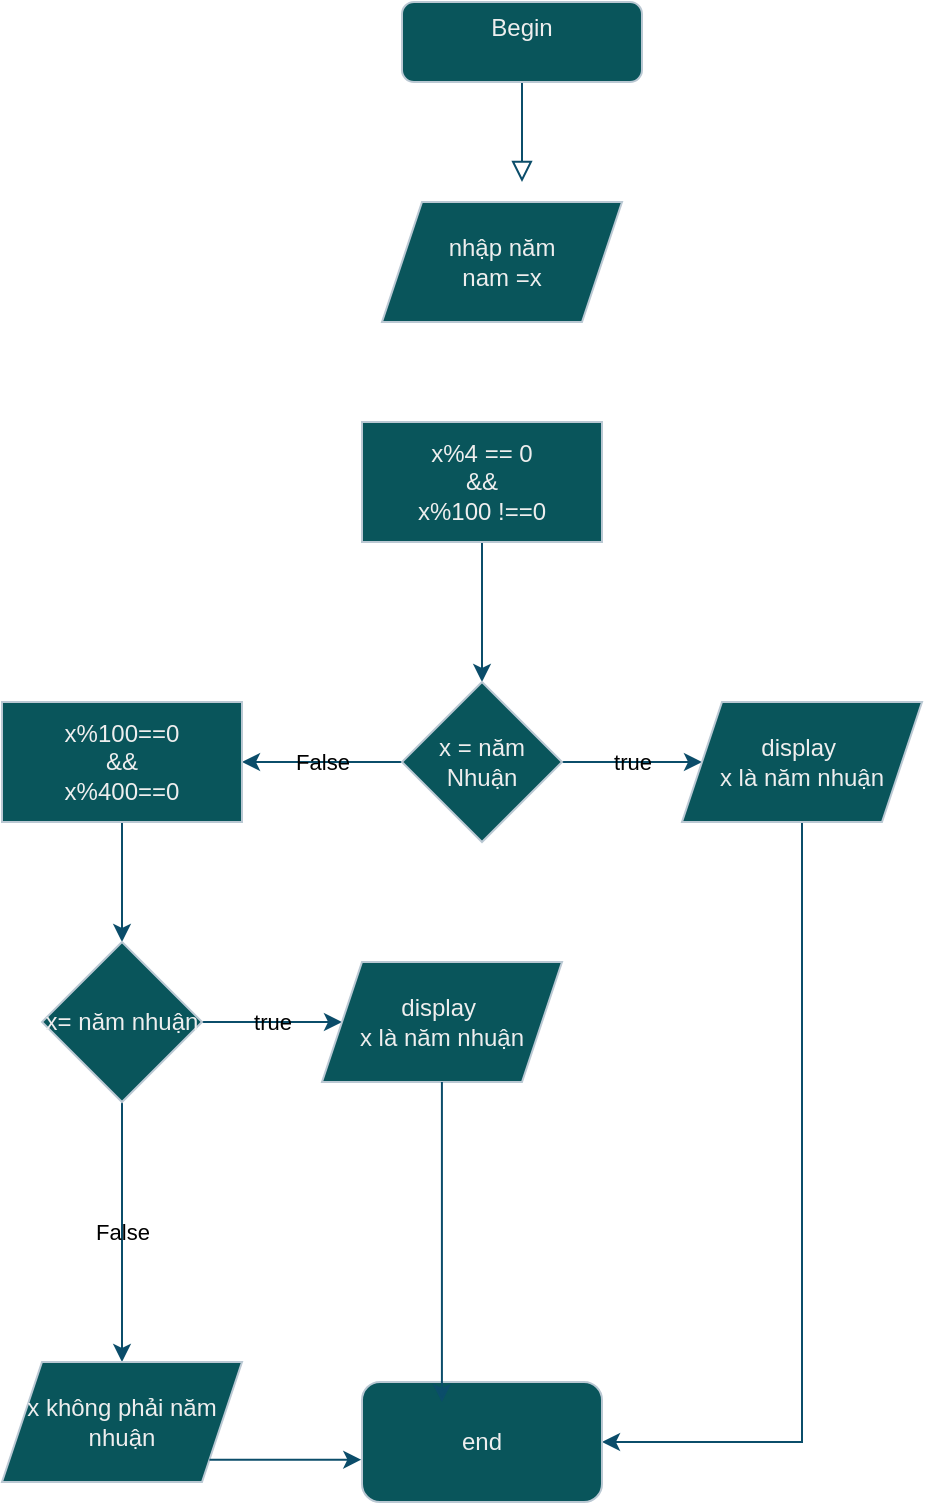 <mxfile version="26.1.1">
  <diagram id="C5RBs43oDa-KdzZeNtuy" name="Page-1">
    <mxGraphModel dx="1050" dy="522" grid="1" gridSize="10" guides="1" tooltips="1" connect="1" arrows="1" fold="1" page="1" pageScale="1" pageWidth="827" pageHeight="1169" math="0" shadow="0">
      <root>
        <mxCell id="WIyWlLk6GJQsqaUBKTNV-0" />
        <mxCell id="WIyWlLk6GJQsqaUBKTNV-1" parent="WIyWlLk6GJQsqaUBKTNV-0" />
        <mxCell id="WIyWlLk6GJQsqaUBKTNV-2" value="" style="rounded=0;html=1;jettySize=auto;orthogonalLoop=1;fontSize=11;endArrow=block;endFill=0;endSize=8;strokeWidth=1;shadow=0;labelBackgroundColor=none;edgeStyle=orthogonalEdgeStyle;strokeColor=#0B4D6A;fontColor=default;" parent="WIyWlLk6GJQsqaUBKTNV-1" source="WIyWlLk6GJQsqaUBKTNV-3" edge="1">
          <mxGeometry relative="1" as="geometry">
            <mxPoint x="400" y="160" as="targetPoint" />
          </mxGeometry>
        </mxCell>
        <mxCell id="WIyWlLk6GJQsqaUBKTNV-3" value="Begin&lt;div&gt;&lt;br&gt;&lt;/div&gt;" style="rounded=1;whiteSpace=wrap;html=1;fontSize=12;glass=0;strokeWidth=1;shadow=0;labelBackgroundColor=none;fillColor=#09555B;strokeColor=#BAC8D3;fontColor=#EEEEEE;" parent="WIyWlLk6GJQsqaUBKTNV-1" vertex="1">
          <mxGeometry x="340" y="70" width="120" height="40" as="geometry" />
        </mxCell>
        <mxCell id="Fe9rdU2uJKPRfAR6wfrC-0" value="nhập năm&lt;div&gt;nam =x&lt;/div&gt;" style="shape=parallelogram;perimeter=parallelogramPerimeter;whiteSpace=wrap;html=1;fixedSize=1;labelBackgroundColor=none;fillColor=#09555B;strokeColor=#BAC8D3;fontColor=#EEEEEE;" parent="WIyWlLk6GJQsqaUBKTNV-1" vertex="1">
          <mxGeometry x="330" y="170" width="120" height="60" as="geometry" />
        </mxCell>
        <mxCell id="CvrpxHyo38sPJbzgkoLq-2" value="" style="edgeStyle=orthogonalEdgeStyle;rounded=0;orthogonalLoop=1;jettySize=auto;html=1;labelBackgroundColor=none;strokeColor=#0B4D6A;fontColor=default;" edge="1" parent="WIyWlLk6GJQsqaUBKTNV-1" source="CvrpxHyo38sPJbzgkoLq-0" target="CvrpxHyo38sPJbzgkoLq-1">
          <mxGeometry relative="1" as="geometry" />
        </mxCell>
        <mxCell id="CvrpxHyo38sPJbzgkoLq-0" value="x%4 == 0&lt;div&gt;&amp;amp;&amp;amp;&lt;/div&gt;&lt;div&gt;x%100 !==0&lt;/div&gt;" style="whiteSpace=wrap;html=1;labelBackgroundColor=none;fillColor=#09555B;strokeColor=#BAC8D3;fontColor=#EEEEEE;" vertex="1" parent="WIyWlLk6GJQsqaUBKTNV-1">
          <mxGeometry x="320" y="280" width="120" height="60" as="geometry" />
        </mxCell>
        <mxCell id="CvrpxHyo38sPJbzgkoLq-4" value="true" style="edgeStyle=orthogonalEdgeStyle;rounded=0;orthogonalLoop=1;jettySize=auto;html=1;labelBackgroundColor=none;strokeColor=#0B4D6A;fontColor=default;" edge="1" parent="WIyWlLk6GJQsqaUBKTNV-1" source="CvrpxHyo38sPJbzgkoLq-1" target="CvrpxHyo38sPJbzgkoLq-3">
          <mxGeometry relative="1" as="geometry" />
        </mxCell>
        <mxCell id="CvrpxHyo38sPJbzgkoLq-6" value="False" style="edgeStyle=orthogonalEdgeStyle;rounded=0;orthogonalLoop=1;jettySize=auto;html=1;labelBackgroundColor=none;strokeColor=#0B4D6A;fontColor=default;" edge="1" parent="WIyWlLk6GJQsqaUBKTNV-1" source="CvrpxHyo38sPJbzgkoLq-1">
          <mxGeometry relative="1" as="geometry">
            <mxPoint x="260" y="450" as="targetPoint" />
          </mxGeometry>
        </mxCell>
        <mxCell id="CvrpxHyo38sPJbzgkoLq-1" value="x = năm Nhuận" style="rhombus;whiteSpace=wrap;html=1;labelBackgroundColor=none;fillColor=#09555B;strokeColor=#BAC8D3;fontColor=#EEEEEE;" vertex="1" parent="WIyWlLk6GJQsqaUBKTNV-1">
          <mxGeometry x="340" y="410" width="80" height="80" as="geometry" />
        </mxCell>
        <mxCell id="CvrpxHyo38sPJbzgkoLq-15" style="edgeStyle=orthogonalEdgeStyle;rounded=0;orthogonalLoop=1;jettySize=auto;html=1;entryX=1;entryY=0.5;entryDx=0;entryDy=0;labelBackgroundColor=none;strokeColor=#0B4D6A;fontColor=default;" edge="1" parent="WIyWlLk6GJQsqaUBKTNV-1" source="CvrpxHyo38sPJbzgkoLq-3" target="CvrpxHyo38sPJbzgkoLq-14">
          <mxGeometry relative="1" as="geometry">
            <Array as="points">
              <mxPoint x="540" y="790" />
            </Array>
          </mxGeometry>
        </mxCell>
        <mxCell id="CvrpxHyo38sPJbzgkoLq-3" value="display&amp;nbsp;&lt;div&gt;x là năm nhuận&lt;/div&gt;" style="shape=parallelogram;perimeter=parallelogramPerimeter;whiteSpace=wrap;html=1;fixedSize=1;labelBackgroundColor=none;fillColor=#09555B;strokeColor=#BAC8D3;fontColor=#EEEEEE;" vertex="1" parent="WIyWlLk6GJQsqaUBKTNV-1">
          <mxGeometry x="480" y="420" width="120" height="60" as="geometry" />
        </mxCell>
        <mxCell id="CvrpxHyo38sPJbzgkoLq-9" value="" style="edgeStyle=orthogonalEdgeStyle;rounded=0;orthogonalLoop=1;jettySize=auto;html=1;labelBackgroundColor=none;strokeColor=#0B4D6A;fontColor=default;" edge="1" parent="WIyWlLk6GJQsqaUBKTNV-1" source="CvrpxHyo38sPJbzgkoLq-7" target="CvrpxHyo38sPJbzgkoLq-8">
          <mxGeometry relative="1" as="geometry" />
        </mxCell>
        <mxCell id="CvrpxHyo38sPJbzgkoLq-7" value="x%100==0&lt;div&gt;&amp;amp;&amp;amp;&lt;/div&gt;&lt;div&gt;x%400==0&lt;/div&gt;" style="whiteSpace=wrap;html=1;labelBackgroundColor=none;fillColor=#09555B;strokeColor=#BAC8D3;fontColor=#EEEEEE;" vertex="1" parent="WIyWlLk6GJQsqaUBKTNV-1">
          <mxGeometry x="140" y="420" width="120" height="60" as="geometry" />
        </mxCell>
        <mxCell id="CvrpxHyo38sPJbzgkoLq-11" value="true" style="edgeStyle=orthogonalEdgeStyle;rounded=0;orthogonalLoop=1;jettySize=auto;html=1;labelBackgroundColor=none;strokeColor=#0B4D6A;fontColor=default;" edge="1" parent="WIyWlLk6GJQsqaUBKTNV-1" source="CvrpxHyo38sPJbzgkoLq-8" target="CvrpxHyo38sPJbzgkoLq-10">
          <mxGeometry relative="1" as="geometry" />
        </mxCell>
        <mxCell id="CvrpxHyo38sPJbzgkoLq-13" value="False" style="edgeStyle=orthogonalEdgeStyle;rounded=0;orthogonalLoop=1;jettySize=auto;html=1;labelBackgroundColor=none;strokeColor=#0B4D6A;fontColor=default;" edge="1" parent="WIyWlLk6GJQsqaUBKTNV-1" source="CvrpxHyo38sPJbzgkoLq-8" target="CvrpxHyo38sPJbzgkoLq-12">
          <mxGeometry relative="1" as="geometry">
            <Array as="points">
              <mxPoint x="200" y="650" />
              <mxPoint x="200" y="650" />
            </Array>
          </mxGeometry>
        </mxCell>
        <mxCell id="CvrpxHyo38sPJbzgkoLq-8" value="x= năm nhuận" style="rhombus;whiteSpace=wrap;html=1;labelBackgroundColor=none;fillColor=#09555B;strokeColor=#BAC8D3;fontColor=#EEEEEE;" vertex="1" parent="WIyWlLk6GJQsqaUBKTNV-1">
          <mxGeometry x="160" y="540" width="80" height="80" as="geometry" />
        </mxCell>
        <mxCell id="CvrpxHyo38sPJbzgkoLq-10" value="display&amp;nbsp;&lt;div&gt;x là năm nhuận&lt;/div&gt;" style="shape=parallelogram;perimeter=parallelogramPerimeter;whiteSpace=wrap;html=1;fixedSize=1;labelBackgroundColor=none;fillColor=#09555B;strokeColor=#BAC8D3;fontColor=#EEEEEE;" vertex="1" parent="WIyWlLk6GJQsqaUBKTNV-1">
          <mxGeometry x="300" y="550" width="120" height="60" as="geometry" />
        </mxCell>
        <mxCell id="CvrpxHyo38sPJbzgkoLq-12" value="x không phải năm&lt;div&gt;nhuận&lt;/div&gt;" style="shape=parallelogram;perimeter=parallelogramPerimeter;whiteSpace=wrap;html=1;fixedSize=1;labelBackgroundColor=none;fillColor=#09555B;strokeColor=#BAC8D3;fontColor=#EEEEEE;" vertex="1" parent="WIyWlLk6GJQsqaUBKTNV-1">
          <mxGeometry x="140" y="750" width="120" height="60" as="geometry" />
        </mxCell>
        <mxCell id="CvrpxHyo38sPJbzgkoLq-14" value="end" style="rounded=1;whiteSpace=wrap;html=1;labelBackgroundColor=none;fillColor=#09555B;strokeColor=#BAC8D3;fontColor=#EEEEEE;" vertex="1" parent="WIyWlLk6GJQsqaUBKTNV-1">
          <mxGeometry x="320" y="760" width="120" height="60" as="geometry" />
        </mxCell>
        <mxCell id="CvrpxHyo38sPJbzgkoLq-16" style="edgeStyle=orthogonalEdgeStyle;rounded=0;orthogonalLoop=1;jettySize=auto;html=1;entryX=0.333;entryY=0.167;entryDx=0;entryDy=0;entryPerimeter=0;labelBackgroundColor=none;strokeColor=#0B4D6A;fontColor=default;" edge="1" parent="WIyWlLk6GJQsqaUBKTNV-1" source="CvrpxHyo38sPJbzgkoLq-10" target="CvrpxHyo38sPJbzgkoLq-14">
          <mxGeometry relative="1" as="geometry" />
        </mxCell>
        <mxCell id="CvrpxHyo38sPJbzgkoLq-17" style="edgeStyle=orthogonalEdgeStyle;rounded=0;orthogonalLoop=1;jettySize=auto;html=1;entryX=-0.003;entryY=0.647;entryDx=0;entryDy=0;entryPerimeter=0;labelBackgroundColor=none;strokeColor=#0B4D6A;fontColor=default;" edge="1" parent="WIyWlLk6GJQsqaUBKTNV-1" source="CvrpxHyo38sPJbzgkoLq-12" target="CvrpxHyo38sPJbzgkoLq-14">
          <mxGeometry relative="1" as="geometry">
            <Array as="points">
              <mxPoint x="200" y="799" />
            </Array>
          </mxGeometry>
        </mxCell>
      </root>
    </mxGraphModel>
  </diagram>
</mxfile>
